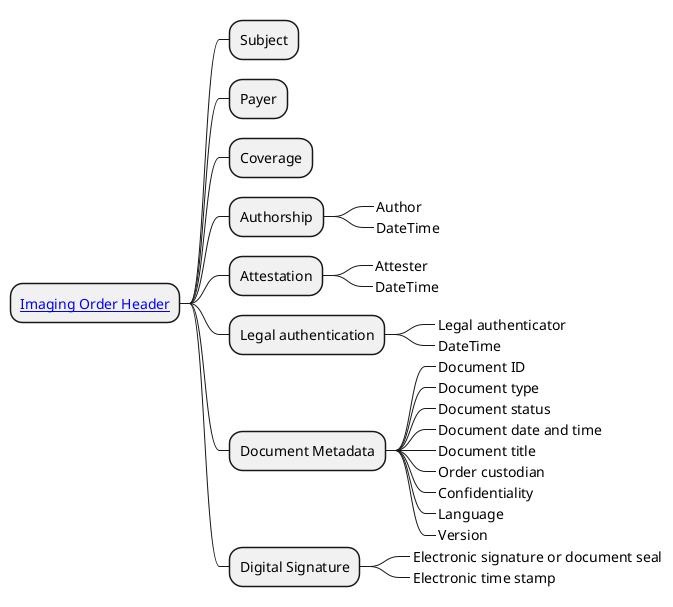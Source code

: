 @startmindmap
skinparam topurl StructureDefinition-

* [[ImagingOrderCz.html Imaging Order Header]]
** Subject
/'    Shell we keep or not?
** Preferred Health Professional
'/
** Payer
/' ***_ Health insurance code
***_ Health insurance name
***_ Health insurance number '/
** Coverage
** Authorship
***_ Author
***_ DateTime
** Attestation
***_ Attester
***_ DateTime
** Legal authentication
***_ Legal authenticator
***_ DateTime
** Document Metadata
***_ Document ID
***_ Document type
***_ Document status
***_ Document date and time
***_ Document title
***_ Order custodian
***_ Confidentiality
***_ Language
***_ Version
** Digital Signature
***_ Electronic signature or document seal
***_ Electronic time stamp
/' ** Intended recipient
** Authorship
***_ Author
***_ DateTime
** Attestation
***_ Attester
***_ DateTime
** Legal authentication
***_ Legal authenticator
***_ DateTime
** Document metadata
***_ Document ID
***_ Document type
***_ Document status
***_ Period
***_ Report date and time
***_ Document title
***_ Event type
***_ Specialty
***_ Report custodian
***_ Document format
***_ Confidentiality
***_ Language
***_ Version
***_ Study Instance UID
***_ Accession number '/
@endmindmap